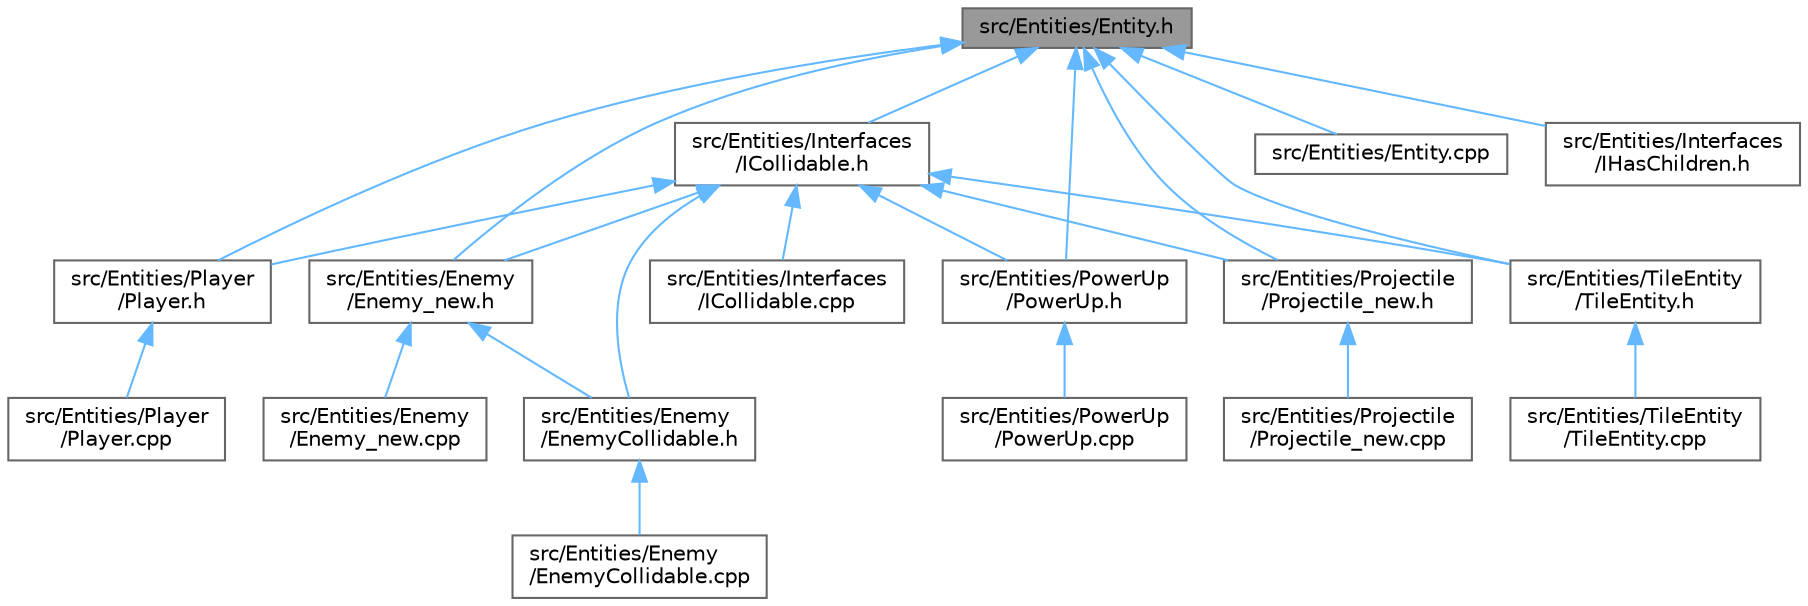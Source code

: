 digraph "src/Entities/Entity.h"
{
 // LATEX_PDF_SIZE
  bgcolor="transparent";
  edge [fontname=Helvetica,fontsize=10,labelfontname=Helvetica,labelfontsize=10];
  node [fontname=Helvetica,fontsize=10,shape=box,height=0.2,width=0.4];
  Node1 [id="Node000001",label="src/Entities/Entity.h",height=0.2,width=0.4,color="gray40", fillcolor="grey60", style="filled", fontcolor="black",tooltip=" "];
  Node1 -> Node2 [id="edge23_Node000001_Node000002",dir="back",color="steelblue1",style="solid",tooltip=" "];
  Node2 [id="Node000002",label="src/Entities/Enemy\l/Enemy_new.h",height=0.2,width=0.4,color="grey40", fillcolor="white", style="filled",URL="$_enemy__new_8h.html",tooltip=" "];
  Node2 -> Node3 [id="edge24_Node000002_Node000003",dir="back",color="steelblue1",style="solid",tooltip=" "];
  Node3 [id="Node000003",label="src/Entities/Enemy\l/EnemyCollidable.h",height=0.2,width=0.4,color="grey40", fillcolor="white", style="filled",URL="$_enemy_collidable_8h.html",tooltip=" "];
  Node3 -> Node4 [id="edge25_Node000003_Node000004",dir="back",color="steelblue1",style="solid",tooltip=" "];
  Node4 [id="Node000004",label="src/Entities/Enemy\l/EnemyCollidable.cpp",height=0.2,width=0.4,color="grey40", fillcolor="white", style="filled",URL="$_enemy_collidable_8cpp.html",tooltip=" "];
  Node2 -> Node5 [id="edge26_Node000002_Node000005",dir="back",color="steelblue1",style="solid",tooltip=" "];
  Node5 [id="Node000005",label="src/Entities/Enemy\l/Enemy_new.cpp",height=0.2,width=0.4,color="grey40", fillcolor="white", style="filled",URL="$_enemy__new_8cpp.html",tooltip=" "];
  Node1 -> Node6 [id="edge27_Node000001_Node000006",dir="back",color="steelblue1",style="solid",tooltip=" "];
  Node6 [id="Node000006",label="src/Entities/Entity.cpp",height=0.2,width=0.4,color="grey40", fillcolor="white", style="filled",URL="$_entity_8cpp.html",tooltip=" "];
  Node1 -> Node7 [id="edge28_Node000001_Node000007",dir="back",color="steelblue1",style="solid",tooltip=" "];
  Node7 [id="Node000007",label="src/Entities/Interfaces\l/ICollidable.h",height=0.2,width=0.4,color="grey40", fillcolor="white", style="filled",URL="$_i_collidable_8h.html",tooltip=" "];
  Node7 -> Node3 [id="edge29_Node000007_Node000003",dir="back",color="steelblue1",style="solid",tooltip=" "];
  Node7 -> Node2 [id="edge30_Node000007_Node000002",dir="back",color="steelblue1",style="solid",tooltip=" "];
  Node7 -> Node8 [id="edge31_Node000007_Node000008",dir="back",color="steelblue1",style="solid",tooltip=" "];
  Node8 [id="Node000008",label="src/Entities/Interfaces\l/ICollidable.cpp",height=0.2,width=0.4,color="grey40", fillcolor="white", style="filled",URL="$_i_collidable_8cpp.html",tooltip=" "];
  Node7 -> Node9 [id="edge32_Node000007_Node000009",dir="back",color="steelblue1",style="solid",tooltip=" "];
  Node9 [id="Node000009",label="src/Entities/Player\l/Player.h",height=0.2,width=0.4,color="grey40", fillcolor="white", style="filled",URL="$_entities_2_player_2_player_8h.html",tooltip=" "];
  Node9 -> Node10 [id="edge33_Node000009_Node000010",dir="back",color="steelblue1",style="solid",tooltip=" "];
  Node10 [id="Node000010",label="src/Entities/Player\l/Player.cpp",height=0.2,width=0.4,color="grey40", fillcolor="white", style="filled",URL="$_entities_2_player_2_player_8cpp.html",tooltip=" "];
  Node7 -> Node11 [id="edge34_Node000007_Node000011",dir="back",color="steelblue1",style="solid",tooltip=" "];
  Node11 [id="Node000011",label="src/Entities/PowerUp\l/PowerUp.h",height=0.2,width=0.4,color="grey40", fillcolor="white", style="filled",URL="$_power_up_8h.html",tooltip=" "];
  Node11 -> Node12 [id="edge35_Node000011_Node000012",dir="back",color="steelblue1",style="solid",tooltip=" "];
  Node12 [id="Node000012",label="src/Entities/PowerUp\l/PowerUp.cpp",height=0.2,width=0.4,color="grey40", fillcolor="white", style="filled",URL="$_power_up_8cpp.html",tooltip=" "];
  Node7 -> Node13 [id="edge36_Node000007_Node000013",dir="back",color="steelblue1",style="solid",tooltip=" "];
  Node13 [id="Node000013",label="src/Entities/Projectile\l/Projectile_new.h",height=0.2,width=0.4,color="grey40", fillcolor="white", style="filled",URL="$_projectile__new_8h.html",tooltip=" "];
  Node13 -> Node14 [id="edge37_Node000013_Node000014",dir="back",color="steelblue1",style="solid",tooltip=" "];
  Node14 [id="Node000014",label="src/Entities/Projectile\l/Projectile_new.cpp",height=0.2,width=0.4,color="grey40", fillcolor="white", style="filled",URL="$_projectile__new_8cpp.html",tooltip=" "];
  Node7 -> Node15 [id="edge38_Node000007_Node000015",dir="back",color="steelblue1",style="solid",tooltip=" "];
  Node15 [id="Node000015",label="src/Entities/TileEntity\l/TileEntity.h",height=0.2,width=0.4,color="grey40", fillcolor="white", style="filled",URL="$_tile_entity_8h.html",tooltip=" "];
  Node15 -> Node16 [id="edge39_Node000015_Node000016",dir="back",color="steelblue1",style="solid",tooltip=" "];
  Node16 [id="Node000016",label="src/Entities/TileEntity\l/TileEntity.cpp",height=0.2,width=0.4,color="grey40", fillcolor="white", style="filled",URL="$_tile_entity_8cpp.html",tooltip=" "];
  Node1 -> Node17 [id="edge40_Node000001_Node000017",dir="back",color="steelblue1",style="solid",tooltip=" "];
  Node17 [id="Node000017",label="src/Entities/Interfaces\l/IHasChildren.h",height=0.2,width=0.4,color="grey40", fillcolor="white", style="filled",URL="$_i_has_children_8h.html",tooltip=" "];
  Node1 -> Node9 [id="edge41_Node000001_Node000009",dir="back",color="steelblue1",style="solid",tooltip=" "];
  Node1 -> Node11 [id="edge42_Node000001_Node000011",dir="back",color="steelblue1",style="solid",tooltip=" "];
  Node1 -> Node13 [id="edge43_Node000001_Node000013",dir="back",color="steelblue1",style="solid",tooltip=" "];
  Node1 -> Node15 [id="edge44_Node000001_Node000015",dir="back",color="steelblue1",style="solid",tooltip=" "];
}
